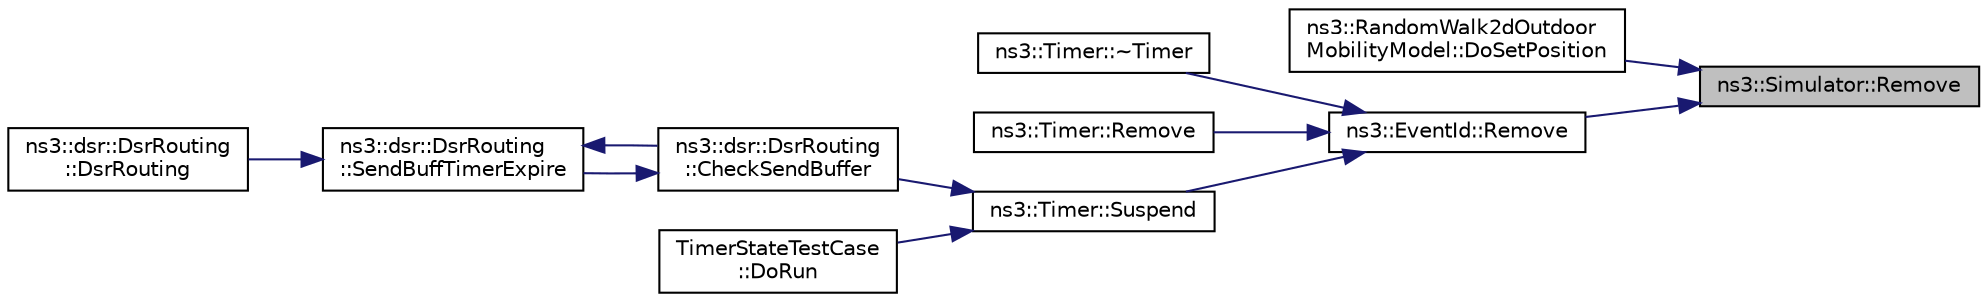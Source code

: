 digraph "ns3::Simulator::Remove"
{
 // LATEX_PDF_SIZE
  edge [fontname="Helvetica",fontsize="10",labelfontname="Helvetica",labelfontsize="10"];
  node [fontname="Helvetica",fontsize="10",shape=record];
  rankdir="RL";
  Node1 [label="ns3::Simulator::Remove",height=0.2,width=0.4,color="black", fillcolor="grey75", style="filled", fontcolor="black",tooltip="Remove an event from the event list."];
  Node1 -> Node2 [dir="back",color="midnightblue",fontsize="10",style="solid",fontname="Helvetica"];
  Node2 [label="ns3::RandomWalk2dOutdoor\lMobilityModel::DoSetPosition",height=0.2,width=0.4,color="black", fillcolor="white", style="filled",URL="$classns3_1_1_random_walk2d_outdoor_mobility_model.html#aca4f9034c94849ec4d724423ae4ed696",tooltip=" "];
  Node1 -> Node3 [dir="back",color="midnightblue",fontsize="10",style="solid",fontname="Helvetica"];
  Node3 [label="ns3::EventId::Remove",height=0.2,width=0.4,color="black", fillcolor="white", style="filled",URL="$classns3_1_1_event_id.html#ac1f1b30e551bb9bd3a1a425830c03cb0",tooltip="This method is syntactic sugar for the ns3::Simulator::Remove method."];
  Node3 -> Node4 [dir="back",color="midnightblue",fontsize="10",style="solid",fontname="Helvetica"];
  Node4 [label="ns3::Timer::~Timer",height=0.2,width=0.4,color="black", fillcolor="white", style="filled",URL="$classns3_1_1_timer.html#a28be7e74382598fc10b3f4424c62bb41",tooltip=" "];
  Node3 -> Node5 [dir="back",color="midnightblue",fontsize="10",style="solid",fontname="Helvetica"];
  Node5 [label="ns3::Timer::Remove",height=0.2,width=0.4,color="black", fillcolor="white", style="filled",URL="$classns3_1_1_timer.html#a212c946d8b077413171d019f2adc42b5",tooltip="Remove from the simulation event-list the currently-running event if there is one."];
  Node3 -> Node6 [dir="back",color="midnightblue",fontsize="10",style="solid",fontname="Helvetica"];
  Node6 [label="ns3::Timer::Suspend",height=0.2,width=0.4,color="black", fillcolor="white", style="filled",URL="$classns3_1_1_timer.html#a168f973f4c60fbeb1580d4734f91e049",tooltip="Pause the timer and save the amount of time left until it was set to expire."];
  Node6 -> Node7 [dir="back",color="midnightblue",fontsize="10",style="solid",fontname="Helvetica"];
  Node7 [label="ns3::dsr::DsrRouting\l::CheckSendBuffer",height=0.2,width=0.4,color="black", fillcolor="white", style="filled",URL="$classns3_1_1dsr_1_1_dsr_routing.html#a03ace9023e9fe58434dc004123c7d9e0",tooltip="Check the send buffer of packets with route when send buffer timer expire."];
  Node7 -> Node8 [dir="back",color="midnightblue",fontsize="10",style="solid",fontname="Helvetica"];
  Node8 [label="ns3::dsr::DsrRouting\l::SendBuffTimerExpire",height=0.2,width=0.4,color="black", fillcolor="white", style="filled",URL="$classns3_1_1dsr_1_1_dsr_routing.html#a10273aec775b5cf12eafb03ee46c4397",tooltip="The send buffer timer expire."];
  Node8 -> Node9 [dir="back",color="midnightblue",fontsize="10",style="solid",fontname="Helvetica"];
  Node9 [label="ns3::dsr::DsrRouting\l::DsrRouting",height=0.2,width=0.4,color="black", fillcolor="white", style="filled",URL="$classns3_1_1dsr_1_1_dsr_routing.html#a3b686bd293d4bd096180a1996171ccd1",tooltip="Constructor."];
  Node8 -> Node7 [dir="back",color="midnightblue",fontsize="10",style="solid",fontname="Helvetica"];
  Node6 -> Node10 [dir="back",color="midnightblue",fontsize="10",style="solid",fontname="Helvetica"];
  Node10 [label="TimerStateTestCase\l::DoRun",height=0.2,width=0.4,color="black", fillcolor="white", style="filled",URL="$class_timer_state_test_case.html#a879d8ef21299859ba79ae1179024991e",tooltip="Implementation to actually run this TestCase."];
}

